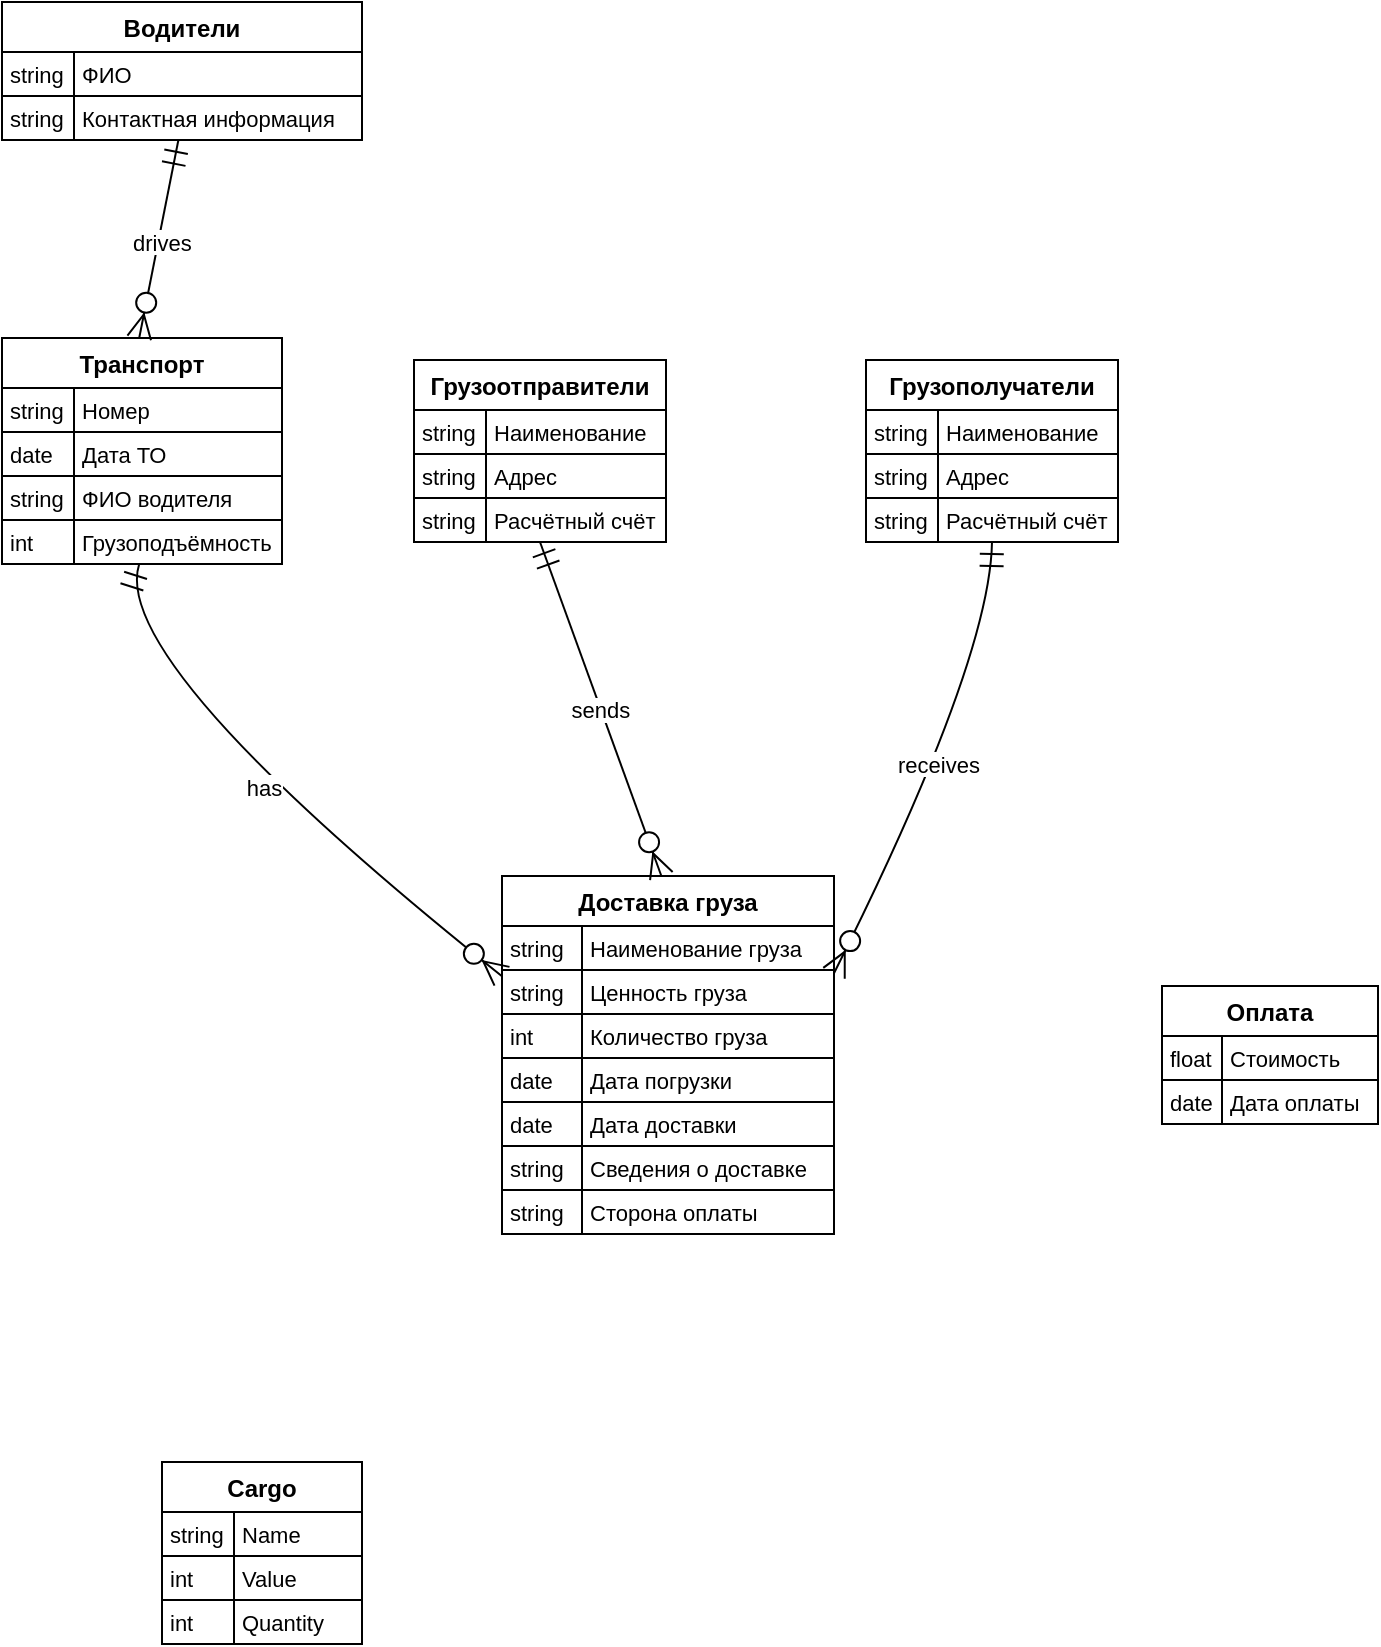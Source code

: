<mxfile version="26.0.14">
  <diagram name="Страница — 1" id="CJBZarA-NDJ_xAcgPdQf">
    <mxGraphModel dx="1626" dy="747" grid="1" gridSize="10" guides="1" tooltips="1" connect="1" arrows="1" fold="1" page="1" pageScale="1" pageWidth="827" pageHeight="1169" math="0" shadow="0">
      <root>
        <mxCell id="0" />
        <mxCell id="1" parent="0" />
        <mxCell id="JJnIpTvMjLHZ9RGJ5QC8-97" value="Транспорт" style="shape=table;startSize=25;container=1;collapsible=0;childLayout=tableLayout;fixedRows=1;rowLines=1;fontStyle=1;align=center;resizeLast=1;" vertex="1" parent="1">
          <mxGeometry x="20" y="328" width="140" height="113" as="geometry" />
        </mxCell>
        <mxCell id="JJnIpTvMjLHZ9RGJ5QC8-98" style="shape=tableRow;horizontal=0;startSize=0;swimlaneHead=0;swimlaneBody=0;fillColor=none;collapsible=0;dropTarget=0;points=[[0,0.5],[1,0.5]];portConstraint=eastwest;top=0;left=0;right=0;bottom=0;" vertex="1" parent="JJnIpTvMjLHZ9RGJ5QC8-97">
          <mxGeometry y="25" width="140" height="22" as="geometry" />
        </mxCell>
        <mxCell id="JJnIpTvMjLHZ9RGJ5QC8-99" value="string" style="shape=partialRectangle;connectable=0;fillColor=none;top=0;left=0;bottom=0;right=0;align=left;spacingLeft=2;overflow=hidden;fontSize=11;" vertex="1" parent="JJnIpTvMjLHZ9RGJ5QC8-98">
          <mxGeometry width="36" height="22" as="geometry">
            <mxRectangle width="36" height="22" as="alternateBounds" />
          </mxGeometry>
        </mxCell>
        <mxCell id="JJnIpTvMjLHZ9RGJ5QC8-100" value="Номер" style="shape=partialRectangle;connectable=0;fillColor=none;top=0;left=0;bottom=0;right=0;align=left;spacingLeft=2;overflow=hidden;fontSize=11;" vertex="1" parent="JJnIpTvMjLHZ9RGJ5QC8-98">
          <mxGeometry x="36" width="104" height="22" as="geometry">
            <mxRectangle width="104" height="22" as="alternateBounds" />
          </mxGeometry>
        </mxCell>
        <mxCell id="JJnIpTvMjLHZ9RGJ5QC8-101" style="shape=tableRow;horizontal=0;startSize=0;swimlaneHead=0;swimlaneBody=0;fillColor=none;collapsible=0;dropTarget=0;points=[[0,0.5],[1,0.5]];portConstraint=eastwest;top=0;left=0;right=0;bottom=0;" vertex="1" parent="JJnIpTvMjLHZ9RGJ5QC8-97">
          <mxGeometry y="47" width="140" height="22" as="geometry" />
        </mxCell>
        <mxCell id="JJnIpTvMjLHZ9RGJ5QC8-102" value="date" style="shape=partialRectangle;connectable=0;fillColor=none;top=0;left=0;bottom=0;right=0;align=left;spacingLeft=2;overflow=hidden;fontSize=11;" vertex="1" parent="JJnIpTvMjLHZ9RGJ5QC8-101">
          <mxGeometry width="36" height="22" as="geometry">
            <mxRectangle width="36" height="22" as="alternateBounds" />
          </mxGeometry>
        </mxCell>
        <mxCell id="JJnIpTvMjLHZ9RGJ5QC8-103" value="Дата ТО" style="shape=partialRectangle;connectable=0;fillColor=none;top=0;left=0;bottom=0;right=0;align=left;spacingLeft=2;overflow=hidden;fontSize=11;" vertex="1" parent="JJnIpTvMjLHZ9RGJ5QC8-101">
          <mxGeometry x="36" width="104" height="22" as="geometry">
            <mxRectangle width="104" height="22" as="alternateBounds" />
          </mxGeometry>
        </mxCell>
        <mxCell id="JJnIpTvMjLHZ9RGJ5QC8-104" style="shape=tableRow;horizontal=0;startSize=0;swimlaneHead=0;swimlaneBody=0;fillColor=none;collapsible=0;dropTarget=0;points=[[0,0.5],[1,0.5]];portConstraint=eastwest;top=0;left=0;right=0;bottom=0;" vertex="1" parent="JJnIpTvMjLHZ9RGJ5QC8-97">
          <mxGeometry y="69" width="140" height="22" as="geometry" />
        </mxCell>
        <mxCell id="JJnIpTvMjLHZ9RGJ5QC8-105" value="string" style="shape=partialRectangle;connectable=0;fillColor=none;top=0;left=0;bottom=0;right=0;align=left;spacingLeft=2;overflow=hidden;fontSize=11;" vertex="1" parent="JJnIpTvMjLHZ9RGJ5QC8-104">
          <mxGeometry width="36" height="22" as="geometry">
            <mxRectangle width="36" height="22" as="alternateBounds" />
          </mxGeometry>
        </mxCell>
        <mxCell id="JJnIpTvMjLHZ9RGJ5QC8-106" value="ФИО водителя" style="shape=partialRectangle;connectable=0;fillColor=none;top=0;left=0;bottom=0;right=0;align=left;spacingLeft=2;overflow=hidden;fontSize=11;" vertex="1" parent="JJnIpTvMjLHZ9RGJ5QC8-104">
          <mxGeometry x="36" width="104" height="22" as="geometry">
            <mxRectangle width="104" height="22" as="alternateBounds" />
          </mxGeometry>
        </mxCell>
        <mxCell id="JJnIpTvMjLHZ9RGJ5QC8-107" style="shape=tableRow;horizontal=0;startSize=0;swimlaneHead=0;swimlaneBody=0;fillColor=none;collapsible=0;dropTarget=0;points=[[0,0.5],[1,0.5]];portConstraint=eastwest;top=0;left=0;right=0;bottom=0;" vertex="1" parent="JJnIpTvMjLHZ9RGJ5QC8-97">
          <mxGeometry y="91" width="140" height="22" as="geometry" />
        </mxCell>
        <mxCell id="JJnIpTvMjLHZ9RGJ5QC8-108" value="int" style="shape=partialRectangle;connectable=0;fillColor=none;top=0;left=0;bottom=0;right=0;align=left;spacingLeft=2;overflow=hidden;fontSize=11;" vertex="1" parent="JJnIpTvMjLHZ9RGJ5QC8-107">
          <mxGeometry width="36" height="22" as="geometry">
            <mxRectangle width="36" height="22" as="alternateBounds" />
          </mxGeometry>
        </mxCell>
        <mxCell id="JJnIpTvMjLHZ9RGJ5QC8-109" value="Грузоподъёмность" style="shape=partialRectangle;connectable=0;fillColor=none;top=0;left=0;bottom=0;right=0;align=left;spacingLeft=2;overflow=hidden;fontSize=11;" vertex="1" parent="JJnIpTvMjLHZ9RGJ5QC8-107">
          <mxGeometry x="36" width="104" height="22" as="geometry">
            <mxRectangle width="104" height="22" as="alternateBounds" />
          </mxGeometry>
        </mxCell>
        <mxCell id="JJnIpTvMjLHZ9RGJ5QC8-110" value="Водители" style="shape=table;startSize=25;container=1;collapsible=0;childLayout=tableLayout;fixedRows=1;rowLines=1;fontStyle=1;align=center;resizeLast=1;" vertex="1" parent="1">
          <mxGeometry x="20" y="160" width="180" height="69" as="geometry" />
        </mxCell>
        <mxCell id="JJnIpTvMjLHZ9RGJ5QC8-111" style="shape=tableRow;horizontal=0;startSize=0;swimlaneHead=0;swimlaneBody=0;fillColor=none;collapsible=0;dropTarget=0;points=[[0,0.5],[1,0.5]];portConstraint=eastwest;top=0;left=0;right=0;bottom=0;" vertex="1" parent="JJnIpTvMjLHZ9RGJ5QC8-110">
          <mxGeometry y="25" width="180" height="22" as="geometry" />
        </mxCell>
        <mxCell id="JJnIpTvMjLHZ9RGJ5QC8-112" value="string" style="shape=partialRectangle;connectable=0;fillColor=none;top=0;left=0;bottom=0;right=0;align=left;spacingLeft=2;overflow=hidden;fontSize=11;" vertex="1" parent="JJnIpTvMjLHZ9RGJ5QC8-111">
          <mxGeometry width="36" height="22" as="geometry">
            <mxRectangle width="36" height="22" as="alternateBounds" />
          </mxGeometry>
        </mxCell>
        <mxCell id="JJnIpTvMjLHZ9RGJ5QC8-113" value="ФИО" style="shape=partialRectangle;connectable=0;fillColor=none;top=0;left=0;bottom=0;right=0;align=left;spacingLeft=2;overflow=hidden;fontSize=11;" vertex="1" parent="JJnIpTvMjLHZ9RGJ5QC8-111">
          <mxGeometry x="36" width="144" height="22" as="geometry">
            <mxRectangle width="144" height="22" as="alternateBounds" />
          </mxGeometry>
        </mxCell>
        <mxCell id="JJnIpTvMjLHZ9RGJ5QC8-114" style="shape=tableRow;horizontal=0;startSize=0;swimlaneHead=0;swimlaneBody=0;fillColor=none;collapsible=0;dropTarget=0;points=[[0,0.5],[1,0.5]];portConstraint=eastwest;top=0;left=0;right=0;bottom=0;" vertex="1" parent="JJnIpTvMjLHZ9RGJ5QC8-110">
          <mxGeometry y="47" width="180" height="22" as="geometry" />
        </mxCell>
        <mxCell id="JJnIpTvMjLHZ9RGJ5QC8-115" value="string" style="shape=partialRectangle;connectable=0;fillColor=none;top=0;left=0;bottom=0;right=0;align=left;spacingLeft=2;overflow=hidden;fontSize=11;" vertex="1" parent="JJnIpTvMjLHZ9RGJ5QC8-114">
          <mxGeometry width="36" height="22" as="geometry">
            <mxRectangle width="36" height="22" as="alternateBounds" />
          </mxGeometry>
        </mxCell>
        <mxCell id="JJnIpTvMjLHZ9RGJ5QC8-116" value="Контактная информация" style="shape=partialRectangle;connectable=0;fillColor=none;top=0;left=0;bottom=0;right=0;align=left;spacingLeft=2;overflow=hidden;fontSize=11;" vertex="1" parent="JJnIpTvMjLHZ9RGJ5QC8-114">
          <mxGeometry x="36" width="144" height="22" as="geometry">
            <mxRectangle width="144" height="22" as="alternateBounds" />
          </mxGeometry>
        </mxCell>
        <mxCell id="JJnIpTvMjLHZ9RGJ5QC8-117" value="Грузоотправители" style="shape=table;startSize=25;container=1;collapsible=0;childLayout=tableLayout;fixedRows=1;rowLines=1;fontStyle=1;align=center;resizeLast=1;" vertex="1" parent="1">
          <mxGeometry x="226" y="339" width="126" height="91" as="geometry" />
        </mxCell>
        <mxCell id="JJnIpTvMjLHZ9RGJ5QC8-118" style="shape=tableRow;horizontal=0;startSize=0;swimlaneHead=0;swimlaneBody=0;fillColor=none;collapsible=0;dropTarget=0;points=[[0,0.5],[1,0.5]];portConstraint=eastwest;top=0;left=0;right=0;bottom=0;" vertex="1" parent="JJnIpTvMjLHZ9RGJ5QC8-117">
          <mxGeometry y="25" width="126" height="22" as="geometry" />
        </mxCell>
        <mxCell id="JJnIpTvMjLHZ9RGJ5QC8-119" value="string" style="shape=partialRectangle;connectable=0;fillColor=none;top=0;left=0;bottom=0;right=0;align=left;spacingLeft=2;overflow=hidden;fontSize=11;" vertex="1" parent="JJnIpTvMjLHZ9RGJ5QC8-118">
          <mxGeometry width="36" height="22" as="geometry">
            <mxRectangle width="36" height="22" as="alternateBounds" />
          </mxGeometry>
        </mxCell>
        <mxCell id="JJnIpTvMjLHZ9RGJ5QC8-120" value="Наименование" style="shape=partialRectangle;connectable=0;fillColor=none;top=0;left=0;bottom=0;right=0;align=left;spacingLeft=2;overflow=hidden;fontSize=11;" vertex="1" parent="JJnIpTvMjLHZ9RGJ5QC8-118">
          <mxGeometry x="36" width="90" height="22" as="geometry">
            <mxRectangle width="90" height="22" as="alternateBounds" />
          </mxGeometry>
        </mxCell>
        <mxCell id="JJnIpTvMjLHZ9RGJ5QC8-121" style="shape=tableRow;horizontal=0;startSize=0;swimlaneHead=0;swimlaneBody=0;fillColor=none;collapsible=0;dropTarget=0;points=[[0,0.5],[1,0.5]];portConstraint=eastwest;top=0;left=0;right=0;bottom=0;" vertex="1" parent="JJnIpTvMjLHZ9RGJ5QC8-117">
          <mxGeometry y="47" width="126" height="22" as="geometry" />
        </mxCell>
        <mxCell id="JJnIpTvMjLHZ9RGJ5QC8-122" value="string" style="shape=partialRectangle;connectable=0;fillColor=none;top=0;left=0;bottom=0;right=0;align=left;spacingLeft=2;overflow=hidden;fontSize=11;" vertex="1" parent="JJnIpTvMjLHZ9RGJ5QC8-121">
          <mxGeometry width="36" height="22" as="geometry">
            <mxRectangle width="36" height="22" as="alternateBounds" />
          </mxGeometry>
        </mxCell>
        <mxCell id="JJnIpTvMjLHZ9RGJ5QC8-123" value="Адрес" style="shape=partialRectangle;connectable=0;fillColor=none;top=0;left=0;bottom=0;right=0;align=left;spacingLeft=2;overflow=hidden;fontSize=11;" vertex="1" parent="JJnIpTvMjLHZ9RGJ5QC8-121">
          <mxGeometry x="36" width="90" height="22" as="geometry">
            <mxRectangle width="90" height="22" as="alternateBounds" />
          </mxGeometry>
        </mxCell>
        <mxCell id="JJnIpTvMjLHZ9RGJ5QC8-124" style="shape=tableRow;horizontal=0;startSize=0;swimlaneHead=0;swimlaneBody=0;fillColor=none;collapsible=0;dropTarget=0;points=[[0,0.5],[1,0.5]];portConstraint=eastwest;top=0;left=0;right=0;bottom=0;" vertex="1" parent="JJnIpTvMjLHZ9RGJ5QC8-117">
          <mxGeometry y="69" width="126" height="22" as="geometry" />
        </mxCell>
        <mxCell id="JJnIpTvMjLHZ9RGJ5QC8-125" value="string" style="shape=partialRectangle;connectable=0;fillColor=none;top=0;left=0;bottom=0;right=0;align=left;spacingLeft=2;overflow=hidden;fontSize=11;" vertex="1" parent="JJnIpTvMjLHZ9RGJ5QC8-124">
          <mxGeometry width="36" height="22" as="geometry">
            <mxRectangle width="36" height="22" as="alternateBounds" />
          </mxGeometry>
        </mxCell>
        <mxCell id="JJnIpTvMjLHZ9RGJ5QC8-126" value="Расчётный счёт" style="shape=partialRectangle;connectable=0;fillColor=none;top=0;left=0;bottom=0;right=0;align=left;spacingLeft=2;overflow=hidden;fontSize=11;" vertex="1" parent="JJnIpTvMjLHZ9RGJ5QC8-124">
          <mxGeometry x="36" width="90" height="22" as="geometry">
            <mxRectangle width="90" height="22" as="alternateBounds" />
          </mxGeometry>
        </mxCell>
        <mxCell id="JJnIpTvMjLHZ9RGJ5QC8-127" value="Грузополучатели" style="shape=table;startSize=25;container=1;collapsible=0;childLayout=tableLayout;fixedRows=1;rowLines=1;fontStyle=1;align=center;resizeLast=1;" vertex="1" parent="1">
          <mxGeometry x="452" y="339" width="126" height="91" as="geometry" />
        </mxCell>
        <mxCell id="JJnIpTvMjLHZ9RGJ5QC8-128" style="shape=tableRow;horizontal=0;startSize=0;swimlaneHead=0;swimlaneBody=0;fillColor=none;collapsible=0;dropTarget=0;points=[[0,0.5],[1,0.5]];portConstraint=eastwest;top=0;left=0;right=0;bottom=0;" vertex="1" parent="JJnIpTvMjLHZ9RGJ5QC8-127">
          <mxGeometry y="25" width="126" height="22" as="geometry" />
        </mxCell>
        <mxCell id="JJnIpTvMjLHZ9RGJ5QC8-129" value="string" style="shape=partialRectangle;connectable=0;fillColor=none;top=0;left=0;bottom=0;right=0;align=left;spacingLeft=2;overflow=hidden;fontSize=11;" vertex="1" parent="JJnIpTvMjLHZ9RGJ5QC8-128">
          <mxGeometry width="36" height="22" as="geometry">
            <mxRectangle width="36" height="22" as="alternateBounds" />
          </mxGeometry>
        </mxCell>
        <mxCell id="JJnIpTvMjLHZ9RGJ5QC8-130" value="Наименование" style="shape=partialRectangle;connectable=0;fillColor=none;top=0;left=0;bottom=0;right=0;align=left;spacingLeft=2;overflow=hidden;fontSize=11;" vertex="1" parent="JJnIpTvMjLHZ9RGJ5QC8-128">
          <mxGeometry x="36" width="90" height="22" as="geometry">
            <mxRectangle width="90" height="22" as="alternateBounds" />
          </mxGeometry>
        </mxCell>
        <mxCell id="JJnIpTvMjLHZ9RGJ5QC8-131" style="shape=tableRow;horizontal=0;startSize=0;swimlaneHead=0;swimlaneBody=0;fillColor=none;collapsible=0;dropTarget=0;points=[[0,0.5],[1,0.5]];portConstraint=eastwest;top=0;left=0;right=0;bottom=0;" vertex="1" parent="JJnIpTvMjLHZ9RGJ5QC8-127">
          <mxGeometry y="47" width="126" height="22" as="geometry" />
        </mxCell>
        <mxCell id="JJnIpTvMjLHZ9RGJ5QC8-132" value="string" style="shape=partialRectangle;connectable=0;fillColor=none;top=0;left=0;bottom=0;right=0;align=left;spacingLeft=2;overflow=hidden;fontSize=11;" vertex="1" parent="JJnIpTvMjLHZ9RGJ5QC8-131">
          <mxGeometry width="36" height="22" as="geometry">
            <mxRectangle width="36" height="22" as="alternateBounds" />
          </mxGeometry>
        </mxCell>
        <mxCell id="JJnIpTvMjLHZ9RGJ5QC8-133" value="Адрес" style="shape=partialRectangle;connectable=0;fillColor=none;top=0;left=0;bottom=0;right=0;align=left;spacingLeft=2;overflow=hidden;fontSize=11;" vertex="1" parent="JJnIpTvMjLHZ9RGJ5QC8-131">
          <mxGeometry x="36" width="90" height="22" as="geometry">
            <mxRectangle width="90" height="22" as="alternateBounds" />
          </mxGeometry>
        </mxCell>
        <mxCell id="JJnIpTvMjLHZ9RGJ5QC8-134" style="shape=tableRow;horizontal=0;startSize=0;swimlaneHead=0;swimlaneBody=0;fillColor=none;collapsible=0;dropTarget=0;points=[[0,0.5],[1,0.5]];portConstraint=eastwest;top=0;left=0;right=0;bottom=0;" vertex="1" parent="JJnIpTvMjLHZ9RGJ5QC8-127">
          <mxGeometry y="69" width="126" height="22" as="geometry" />
        </mxCell>
        <mxCell id="JJnIpTvMjLHZ9RGJ5QC8-135" value="string" style="shape=partialRectangle;connectable=0;fillColor=none;top=0;left=0;bottom=0;right=0;align=left;spacingLeft=2;overflow=hidden;fontSize=11;" vertex="1" parent="JJnIpTvMjLHZ9RGJ5QC8-134">
          <mxGeometry width="36" height="22" as="geometry">
            <mxRectangle width="36" height="22" as="alternateBounds" />
          </mxGeometry>
        </mxCell>
        <mxCell id="JJnIpTvMjLHZ9RGJ5QC8-136" value="Расчётный счёт" style="shape=partialRectangle;connectable=0;fillColor=none;top=0;left=0;bottom=0;right=0;align=left;spacingLeft=2;overflow=hidden;fontSize=11;" vertex="1" parent="JJnIpTvMjLHZ9RGJ5QC8-134">
          <mxGeometry x="36" width="90" height="22" as="geometry">
            <mxRectangle width="90" height="22" as="alternateBounds" />
          </mxGeometry>
        </mxCell>
        <mxCell id="JJnIpTvMjLHZ9RGJ5QC8-137" value="Cargo" style="shape=table;startSize=25;container=1;collapsible=0;childLayout=tableLayout;fixedRows=1;rowLines=1;fontStyle=1;align=center;resizeLast=1;" vertex="1" parent="1">
          <mxGeometry x="100" y="890" width="100" height="91" as="geometry" />
        </mxCell>
        <mxCell id="JJnIpTvMjLHZ9RGJ5QC8-138" style="shape=tableRow;horizontal=0;startSize=0;swimlaneHead=0;swimlaneBody=0;fillColor=none;collapsible=0;dropTarget=0;points=[[0,0.5],[1,0.5]];portConstraint=eastwest;top=0;left=0;right=0;bottom=0;" vertex="1" parent="JJnIpTvMjLHZ9RGJ5QC8-137">
          <mxGeometry y="25" width="100" height="22" as="geometry" />
        </mxCell>
        <mxCell id="JJnIpTvMjLHZ9RGJ5QC8-139" value="string" style="shape=partialRectangle;connectable=0;fillColor=none;top=0;left=0;bottom=0;right=0;align=left;spacingLeft=2;overflow=hidden;fontSize=11;" vertex="1" parent="JJnIpTvMjLHZ9RGJ5QC8-138">
          <mxGeometry width="36" height="22" as="geometry">
            <mxRectangle width="36" height="22" as="alternateBounds" />
          </mxGeometry>
        </mxCell>
        <mxCell id="JJnIpTvMjLHZ9RGJ5QC8-140" value="Name" style="shape=partialRectangle;connectable=0;fillColor=none;top=0;left=0;bottom=0;right=0;align=left;spacingLeft=2;overflow=hidden;fontSize=11;" vertex="1" parent="JJnIpTvMjLHZ9RGJ5QC8-138">
          <mxGeometry x="36" width="64" height="22" as="geometry">
            <mxRectangle width="64" height="22" as="alternateBounds" />
          </mxGeometry>
        </mxCell>
        <mxCell id="JJnIpTvMjLHZ9RGJ5QC8-141" style="shape=tableRow;horizontal=0;startSize=0;swimlaneHead=0;swimlaneBody=0;fillColor=none;collapsible=0;dropTarget=0;points=[[0,0.5],[1,0.5]];portConstraint=eastwest;top=0;left=0;right=0;bottom=0;" vertex="1" parent="JJnIpTvMjLHZ9RGJ5QC8-137">
          <mxGeometry y="47" width="100" height="22" as="geometry" />
        </mxCell>
        <mxCell id="JJnIpTvMjLHZ9RGJ5QC8-142" value="int" style="shape=partialRectangle;connectable=0;fillColor=none;top=0;left=0;bottom=0;right=0;align=left;spacingLeft=2;overflow=hidden;fontSize=11;" vertex="1" parent="JJnIpTvMjLHZ9RGJ5QC8-141">
          <mxGeometry width="36" height="22" as="geometry">
            <mxRectangle width="36" height="22" as="alternateBounds" />
          </mxGeometry>
        </mxCell>
        <mxCell id="JJnIpTvMjLHZ9RGJ5QC8-143" value="Value" style="shape=partialRectangle;connectable=0;fillColor=none;top=0;left=0;bottom=0;right=0;align=left;spacingLeft=2;overflow=hidden;fontSize=11;" vertex="1" parent="JJnIpTvMjLHZ9RGJ5QC8-141">
          <mxGeometry x="36" width="64" height="22" as="geometry">
            <mxRectangle width="64" height="22" as="alternateBounds" />
          </mxGeometry>
        </mxCell>
        <mxCell id="JJnIpTvMjLHZ9RGJ5QC8-144" style="shape=tableRow;horizontal=0;startSize=0;swimlaneHead=0;swimlaneBody=0;fillColor=none;collapsible=0;dropTarget=0;points=[[0,0.5],[1,0.5]];portConstraint=eastwest;top=0;left=0;right=0;bottom=0;" vertex="1" parent="JJnIpTvMjLHZ9RGJ5QC8-137">
          <mxGeometry y="69" width="100" height="22" as="geometry" />
        </mxCell>
        <mxCell id="JJnIpTvMjLHZ9RGJ5QC8-145" value="int" style="shape=partialRectangle;connectable=0;fillColor=none;top=0;left=0;bottom=0;right=0;align=left;spacingLeft=2;overflow=hidden;fontSize=11;" vertex="1" parent="JJnIpTvMjLHZ9RGJ5QC8-144">
          <mxGeometry width="36" height="22" as="geometry">
            <mxRectangle width="36" height="22" as="alternateBounds" />
          </mxGeometry>
        </mxCell>
        <mxCell id="JJnIpTvMjLHZ9RGJ5QC8-146" value="Quantity" style="shape=partialRectangle;connectable=0;fillColor=none;top=0;left=0;bottom=0;right=0;align=left;spacingLeft=2;overflow=hidden;fontSize=11;" vertex="1" parent="JJnIpTvMjLHZ9RGJ5QC8-144">
          <mxGeometry x="36" width="64" height="22" as="geometry">
            <mxRectangle width="64" height="22" as="alternateBounds" />
          </mxGeometry>
        </mxCell>
        <mxCell id="JJnIpTvMjLHZ9RGJ5QC8-147" value="Доставка груза" style="shape=table;startSize=25;container=1;collapsible=0;childLayout=tableLayout;fixedRows=1;rowLines=1;fontStyle=1;align=center;resizeLast=1;" vertex="1" parent="1">
          <mxGeometry x="270" y="597" width="166" height="179" as="geometry" />
        </mxCell>
        <mxCell id="JJnIpTvMjLHZ9RGJ5QC8-148" style="shape=tableRow;horizontal=0;startSize=0;swimlaneHead=0;swimlaneBody=0;fillColor=none;collapsible=0;dropTarget=0;points=[[0,0.5],[1,0.5]];portConstraint=eastwest;top=0;left=0;right=0;bottom=0;" vertex="1" parent="JJnIpTvMjLHZ9RGJ5QC8-147">
          <mxGeometry y="25" width="166" height="22" as="geometry" />
        </mxCell>
        <mxCell id="JJnIpTvMjLHZ9RGJ5QC8-149" value="string" style="shape=partialRectangle;connectable=0;fillColor=none;top=0;left=0;bottom=0;right=0;align=left;spacingLeft=2;overflow=hidden;fontSize=11;" vertex="1" parent="JJnIpTvMjLHZ9RGJ5QC8-148">
          <mxGeometry width="40" height="22" as="geometry">
            <mxRectangle width="40" height="22" as="alternateBounds" />
          </mxGeometry>
        </mxCell>
        <mxCell id="JJnIpTvMjLHZ9RGJ5QC8-150" value="Наименование груза" style="shape=partialRectangle;connectable=0;fillColor=none;top=0;left=0;bottom=0;right=0;align=left;spacingLeft=2;overflow=hidden;fontSize=11;" vertex="1" parent="JJnIpTvMjLHZ9RGJ5QC8-148">
          <mxGeometry x="40" width="126" height="22" as="geometry">
            <mxRectangle width="126" height="22" as="alternateBounds" />
          </mxGeometry>
        </mxCell>
        <mxCell id="JJnIpTvMjLHZ9RGJ5QC8-151" style="shape=tableRow;horizontal=0;startSize=0;swimlaneHead=0;swimlaneBody=0;fillColor=none;collapsible=0;dropTarget=0;points=[[0,0.5],[1,0.5]];portConstraint=eastwest;top=0;left=0;right=0;bottom=0;" vertex="1" parent="JJnIpTvMjLHZ9RGJ5QC8-147">
          <mxGeometry y="47" width="166" height="22" as="geometry" />
        </mxCell>
        <mxCell id="JJnIpTvMjLHZ9RGJ5QC8-152" value="string" style="shape=partialRectangle;connectable=0;fillColor=none;top=0;left=0;bottom=0;right=0;align=left;spacingLeft=2;overflow=hidden;fontSize=11;" vertex="1" parent="JJnIpTvMjLHZ9RGJ5QC8-151">
          <mxGeometry width="40" height="22" as="geometry">
            <mxRectangle width="40" height="22" as="alternateBounds" />
          </mxGeometry>
        </mxCell>
        <mxCell id="JJnIpTvMjLHZ9RGJ5QC8-153" value="Ценность груза" style="shape=partialRectangle;connectable=0;fillColor=none;top=0;left=0;bottom=0;right=0;align=left;spacingLeft=2;overflow=hidden;fontSize=11;" vertex="1" parent="JJnIpTvMjLHZ9RGJ5QC8-151">
          <mxGeometry x="40" width="126" height="22" as="geometry">
            <mxRectangle width="126" height="22" as="alternateBounds" />
          </mxGeometry>
        </mxCell>
        <mxCell id="JJnIpTvMjLHZ9RGJ5QC8-154" style="shape=tableRow;horizontal=0;startSize=0;swimlaneHead=0;swimlaneBody=0;fillColor=none;collapsible=0;dropTarget=0;points=[[0,0.5],[1,0.5]];portConstraint=eastwest;top=0;left=0;right=0;bottom=0;" vertex="1" parent="JJnIpTvMjLHZ9RGJ5QC8-147">
          <mxGeometry y="69" width="166" height="22" as="geometry" />
        </mxCell>
        <mxCell id="JJnIpTvMjLHZ9RGJ5QC8-155" value="int" style="shape=partialRectangle;connectable=0;fillColor=none;top=0;left=0;bottom=0;right=0;align=left;spacingLeft=2;overflow=hidden;fontSize=11;" vertex="1" parent="JJnIpTvMjLHZ9RGJ5QC8-154">
          <mxGeometry width="40" height="22" as="geometry">
            <mxRectangle width="40" height="22" as="alternateBounds" />
          </mxGeometry>
        </mxCell>
        <mxCell id="JJnIpTvMjLHZ9RGJ5QC8-156" value="Количество груза" style="shape=partialRectangle;connectable=0;fillColor=none;top=0;left=0;bottom=0;right=0;align=left;spacingLeft=2;overflow=hidden;fontSize=11;" vertex="1" parent="JJnIpTvMjLHZ9RGJ5QC8-154">
          <mxGeometry x="40" width="126" height="22" as="geometry">
            <mxRectangle width="126" height="22" as="alternateBounds" />
          </mxGeometry>
        </mxCell>
        <mxCell id="JJnIpTvMjLHZ9RGJ5QC8-157" style="shape=tableRow;horizontal=0;startSize=0;swimlaneHead=0;swimlaneBody=0;fillColor=none;collapsible=0;dropTarget=0;points=[[0,0.5],[1,0.5]];portConstraint=eastwest;top=0;left=0;right=0;bottom=0;" vertex="1" parent="JJnIpTvMjLHZ9RGJ5QC8-147">
          <mxGeometry y="91" width="166" height="22" as="geometry" />
        </mxCell>
        <mxCell id="JJnIpTvMjLHZ9RGJ5QC8-158" value="date" style="shape=partialRectangle;connectable=0;fillColor=none;top=0;left=0;bottom=0;right=0;align=left;spacingLeft=2;overflow=hidden;fontSize=11;" vertex="1" parent="JJnIpTvMjLHZ9RGJ5QC8-157">
          <mxGeometry width="40" height="22" as="geometry">
            <mxRectangle width="40" height="22" as="alternateBounds" />
          </mxGeometry>
        </mxCell>
        <mxCell id="JJnIpTvMjLHZ9RGJ5QC8-159" value="Дата погрузки" style="shape=partialRectangle;connectable=0;fillColor=none;top=0;left=0;bottom=0;right=0;align=left;spacingLeft=2;overflow=hidden;fontSize=11;" vertex="1" parent="JJnIpTvMjLHZ9RGJ5QC8-157">
          <mxGeometry x="40" width="126" height="22" as="geometry">
            <mxRectangle width="126" height="22" as="alternateBounds" />
          </mxGeometry>
        </mxCell>
        <mxCell id="JJnIpTvMjLHZ9RGJ5QC8-215" style="shape=tableRow;horizontal=0;startSize=0;swimlaneHead=0;swimlaneBody=0;fillColor=none;collapsible=0;dropTarget=0;points=[[0,0.5],[1,0.5]];portConstraint=eastwest;top=0;left=0;right=0;bottom=0;" vertex="1" parent="JJnIpTvMjLHZ9RGJ5QC8-147">
          <mxGeometry y="113" width="166" height="22" as="geometry" />
        </mxCell>
        <mxCell id="JJnIpTvMjLHZ9RGJ5QC8-216" value="date" style="shape=partialRectangle;connectable=0;fillColor=none;top=0;left=0;bottom=0;right=0;align=left;spacingLeft=2;overflow=hidden;fontSize=11;" vertex="1" parent="JJnIpTvMjLHZ9RGJ5QC8-215">
          <mxGeometry width="40" height="22" as="geometry">
            <mxRectangle width="40" height="22" as="alternateBounds" />
          </mxGeometry>
        </mxCell>
        <mxCell id="JJnIpTvMjLHZ9RGJ5QC8-217" value="Дата доставки" style="shape=partialRectangle;connectable=0;fillColor=none;top=0;left=0;bottom=0;right=0;align=left;spacingLeft=2;overflow=hidden;fontSize=11;" vertex="1" parent="JJnIpTvMjLHZ9RGJ5QC8-215">
          <mxGeometry x="40" width="126" height="22" as="geometry">
            <mxRectangle width="126" height="22" as="alternateBounds" />
          </mxGeometry>
        </mxCell>
        <mxCell id="JJnIpTvMjLHZ9RGJ5QC8-218" style="shape=tableRow;horizontal=0;startSize=0;swimlaneHead=0;swimlaneBody=0;fillColor=none;collapsible=0;dropTarget=0;points=[[0,0.5],[1,0.5]];portConstraint=eastwest;top=0;left=0;right=0;bottom=0;" vertex="1" parent="JJnIpTvMjLHZ9RGJ5QC8-147">
          <mxGeometry y="135" width="166" height="22" as="geometry" />
        </mxCell>
        <mxCell id="JJnIpTvMjLHZ9RGJ5QC8-219" value="string" style="shape=partialRectangle;connectable=0;fillColor=none;top=0;left=0;bottom=0;right=0;align=left;spacingLeft=2;overflow=hidden;fontSize=11;" vertex="1" parent="JJnIpTvMjLHZ9RGJ5QC8-218">
          <mxGeometry width="40" height="22" as="geometry">
            <mxRectangle width="40" height="22" as="alternateBounds" />
          </mxGeometry>
        </mxCell>
        <mxCell id="JJnIpTvMjLHZ9RGJ5QC8-220" value="Сведения о доставке" style="shape=partialRectangle;connectable=0;fillColor=none;top=0;left=0;bottom=0;right=0;align=left;spacingLeft=2;overflow=hidden;fontSize=11;" vertex="1" parent="JJnIpTvMjLHZ9RGJ5QC8-218">
          <mxGeometry x="40" width="126" height="22" as="geometry">
            <mxRectangle width="126" height="22" as="alternateBounds" />
          </mxGeometry>
        </mxCell>
        <mxCell id="JJnIpTvMjLHZ9RGJ5QC8-221" style="shape=tableRow;horizontal=0;startSize=0;swimlaneHead=0;swimlaneBody=0;fillColor=none;collapsible=0;dropTarget=0;points=[[0,0.5],[1,0.5]];portConstraint=eastwest;top=0;left=0;right=0;bottom=0;" vertex="1" parent="JJnIpTvMjLHZ9RGJ5QC8-147">
          <mxGeometry y="157" width="166" height="22" as="geometry" />
        </mxCell>
        <mxCell id="JJnIpTvMjLHZ9RGJ5QC8-222" value="string" style="shape=partialRectangle;connectable=0;fillColor=none;top=0;left=0;bottom=0;right=0;align=left;spacingLeft=2;overflow=hidden;fontSize=11;" vertex="1" parent="JJnIpTvMjLHZ9RGJ5QC8-221">
          <mxGeometry width="40" height="22" as="geometry">
            <mxRectangle width="40" height="22" as="alternateBounds" />
          </mxGeometry>
        </mxCell>
        <mxCell id="JJnIpTvMjLHZ9RGJ5QC8-223" value="Сторона оплаты" style="shape=partialRectangle;connectable=0;fillColor=none;top=0;left=0;bottom=0;right=0;align=left;spacingLeft=2;overflow=hidden;fontSize=11;" vertex="1" parent="JJnIpTvMjLHZ9RGJ5QC8-221">
          <mxGeometry x="40" width="126" height="22" as="geometry">
            <mxRectangle width="126" height="22" as="alternateBounds" />
          </mxGeometry>
        </mxCell>
        <mxCell id="JJnIpTvMjLHZ9RGJ5QC8-163" value="Оплата" style="shape=table;startSize=25;container=1;collapsible=0;childLayout=tableLayout;fixedRows=1;rowLines=1;fontStyle=1;align=center;resizeLast=1;" vertex="1" parent="1">
          <mxGeometry x="600" y="652" width="108" height="69" as="geometry" />
        </mxCell>
        <mxCell id="JJnIpTvMjLHZ9RGJ5QC8-164" style="shape=tableRow;horizontal=0;startSize=0;swimlaneHead=0;swimlaneBody=0;fillColor=none;collapsible=0;dropTarget=0;points=[[0,0.5],[1,0.5]];portConstraint=eastwest;top=0;left=0;right=0;bottom=0;" vertex="1" parent="JJnIpTvMjLHZ9RGJ5QC8-163">
          <mxGeometry y="25" width="108" height="22" as="geometry" />
        </mxCell>
        <mxCell id="JJnIpTvMjLHZ9RGJ5QC8-165" value="float" style="shape=partialRectangle;connectable=0;fillColor=none;top=0;left=0;bottom=0;right=0;align=left;spacingLeft=2;overflow=hidden;fontSize=11;" vertex="1" parent="JJnIpTvMjLHZ9RGJ5QC8-164">
          <mxGeometry width="30" height="22" as="geometry">
            <mxRectangle width="30" height="22" as="alternateBounds" />
          </mxGeometry>
        </mxCell>
        <mxCell id="JJnIpTvMjLHZ9RGJ5QC8-166" value="Стоимость" style="shape=partialRectangle;connectable=0;fillColor=none;top=0;left=0;bottom=0;right=0;align=left;spacingLeft=2;overflow=hidden;fontSize=11;" vertex="1" parent="JJnIpTvMjLHZ9RGJ5QC8-164">
          <mxGeometry x="30" width="78" height="22" as="geometry">
            <mxRectangle width="78" height="22" as="alternateBounds" />
          </mxGeometry>
        </mxCell>
        <mxCell id="JJnIpTvMjLHZ9RGJ5QC8-167" style="shape=tableRow;horizontal=0;startSize=0;swimlaneHead=0;swimlaneBody=0;fillColor=none;collapsible=0;dropTarget=0;points=[[0,0.5],[1,0.5]];portConstraint=eastwest;top=0;left=0;right=0;bottom=0;" vertex="1" parent="JJnIpTvMjLHZ9RGJ5QC8-163">
          <mxGeometry y="47" width="108" height="22" as="geometry" />
        </mxCell>
        <mxCell id="JJnIpTvMjLHZ9RGJ5QC8-168" value="date" style="shape=partialRectangle;connectable=0;fillColor=none;top=0;left=0;bottom=0;right=0;align=left;spacingLeft=2;overflow=hidden;fontSize=11;" vertex="1" parent="JJnIpTvMjLHZ9RGJ5QC8-167">
          <mxGeometry width="30" height="22" as="geometry">
            <mxRectangle width="30" height="22" as="alternateBounds" />
          </mxGeometry>
        </mxCell>
        <mxCell id="JJnIpTvMjLHZ9RGJ5QC8-169" value="Дата оплаты" style="shape=partialRectangle;connectable=0;fillColor=none;top=0;left=0;bottom=0;right=0;align=left;spacingLeft=2;overflow=hidden;fontSize=11;" vertex="1" parent="JJnIpTvMjLHZ9RGJ5QC8-167">
          <mxGeometry x="30" width="78" height="22" as="geometry">
            <mxRectangle width="78" height="22" as="alternateBounds" />
          </mxGeometry>
        </mxCell>
        <mxCell id="JJnIpTvMjLHZ9RGJ5QC8-170" value="has" style="curved=1;startArrow=ERmandOne;startSize=10;;endArrow=ERzeroToMany;endSize=10;;exitX=0.49;exitY=1;entryX=0;entryY=0.28;rounded=0;" edge="1" parent="1" source="JJnIpTvMjLHZ9RGJ5QC8-97" target="JJnIpTvMjLHZ9RGJ5QC8-147">
          <mxGeometry relative="1" as="geometry">
            <Array as="points">
              <mxPoint x="73" y="490" />
            </Array>
          </mxGeometry>
        </mxCell>
        <mxCell id="JJnIpTvMjLHZ9RGJ5QC8-171" value="drives" style="curved=1;startArrow=ERmandOne;startSize=10;;endArrow=ERzeroToMany;endSize=10;;exitX=0.49;exitY=1;entryX=0.49;entryY=0;rounded=0;" edge="1" parent="1" source="JJnIpTvMjLHZ9RGJ5QC8-110" target="JJnIpTvMjLHZ9RGJ5QC8-97">
          <mxGeometry x="0.023" y="2" relative="1" as="geometry">
            <Array as="points" />
            <mxPoint as="offset" />
          </mxGeometry>
        </mxCell>
        <mxCell id="JJnIpTvMjLHZ9RGJ5QC8-172" value="sends" style="curved=1;startArrow=ERmandOne;startSize=10;;endArrow=ERzeroToMany;endSize=10;;exitX=0.5;exitY=1;entryX=0.48;entryY=0;rounded=0;" edge="1" parent="1" source="JJnIpTvMjLHZ9RGJ5QC8-117" target="JJnIpTvMjLHZ9RGJ5QC8-147">
          <mxGeometry relative="1" as="geometry">
            <Array as="points" />
          </mxGeometry>
        </mxCell>
        <mxCell id="JJnIpTvMjLHZ9RGJ5QC8-173" value="receives" style="curved=1;startArrow=ERmandOne;startSize=10;;endArrow=ERzeroToMany;endSize=10;;exitX=0.5;exitY=1;entryX=0.96;entryY=0.29;rounded=0;" edge="1" parent="1" source="JJnIpTvMjLHZ9RGJ5QC8-127" target="JJnIpTvMjLHZ9RGJ5QC8-147">
          <mxGeometry relative="1" as="geometry">
            <Array as="points">
              <mxPoint x="514" y="490" />
            </Array>
          </mxGeometry>
        </mxCell>
      </root>
    </mxGraphModel>
  </diagram>
</mxfile>
